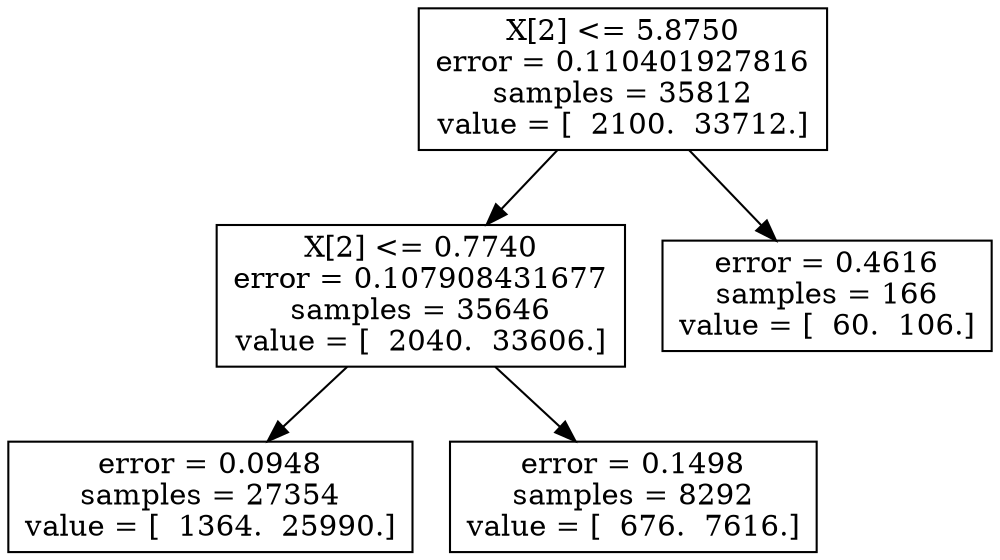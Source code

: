 digraph Tree {
0 [label="X[2] <= 5.8750\nerror = 0.110401927816\nsamples = 35812\nvalue = [  2100.  33712.]", shape="box"] ;
1 [label="X[2] <= 0.7740\nerror = 0.107908431677\nsamples = 35646\nvalue = [  2040.  33606.]", shape="box"] ;
0 -> 1 ;
2 [label="error = 0.0948\nsamples = 27354\nvalue = [  1364.  25990.]", shape="box"] ;
1 -> 2 ;
3 [label="error = 0.1498\nsamples = 8292\nvalue = [  676.  7616.]", shape="box"] ;
1 -> 3 ;
4 [label="error = 0.4616\nsamples = 166\nvalue = [  60.  106.]", shape="box"] ;
0 -> 4 ;
}